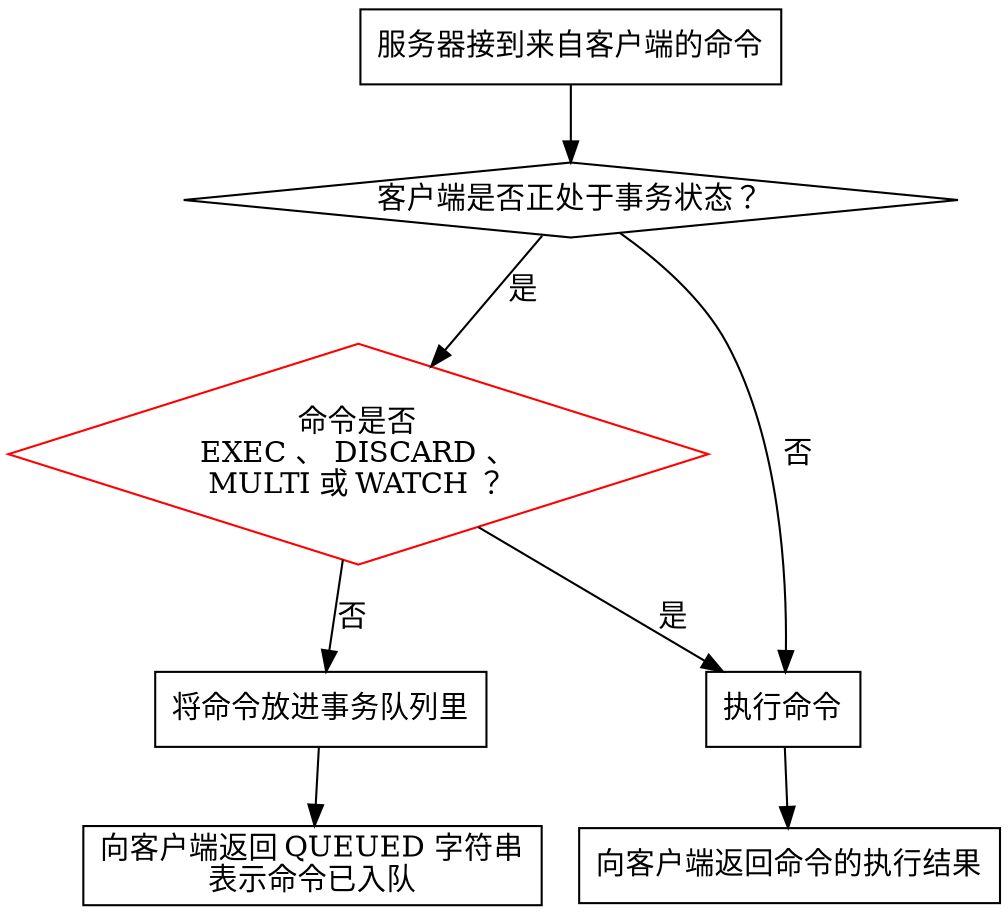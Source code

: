 digraph not_enque_command {

    node [shape = record];

    command_in [label = "服务器接到来自客户端的命令"];

    in_transaction_or_not [label = "客户端是否正处于事务状态？", shape = diamond];

    not_exec_and_discard [label = "命令是否\nEXEC 、 DISCARD 、\nMULTI 或 WATCH ？", shape = diamond, color = red];

    enqueu_command [label = "将命令放进事务队列里"];

    return_enqueued [label = "向客户端返回 QUEUED 字符串\n表示命令已入队"];

    exec_command [label = "执行命令"];

    return_command_result [label = "向客户端返回命令的执行结果"];

    // 

    command_in -> in_transaction_or_not;

    in_transaction_or_not -> not_exec_and_discard [label = "是"];

    not_exec_and_discard -> enqueu_command [label = "否"];

    not_exec_and_discard -> exec_command [label = "是"];

    in_transaction_or_not -> exec_command [label = "否"];

    exec_command -> return_command_result;

    enqueu_command -> return_enqueued;
}
